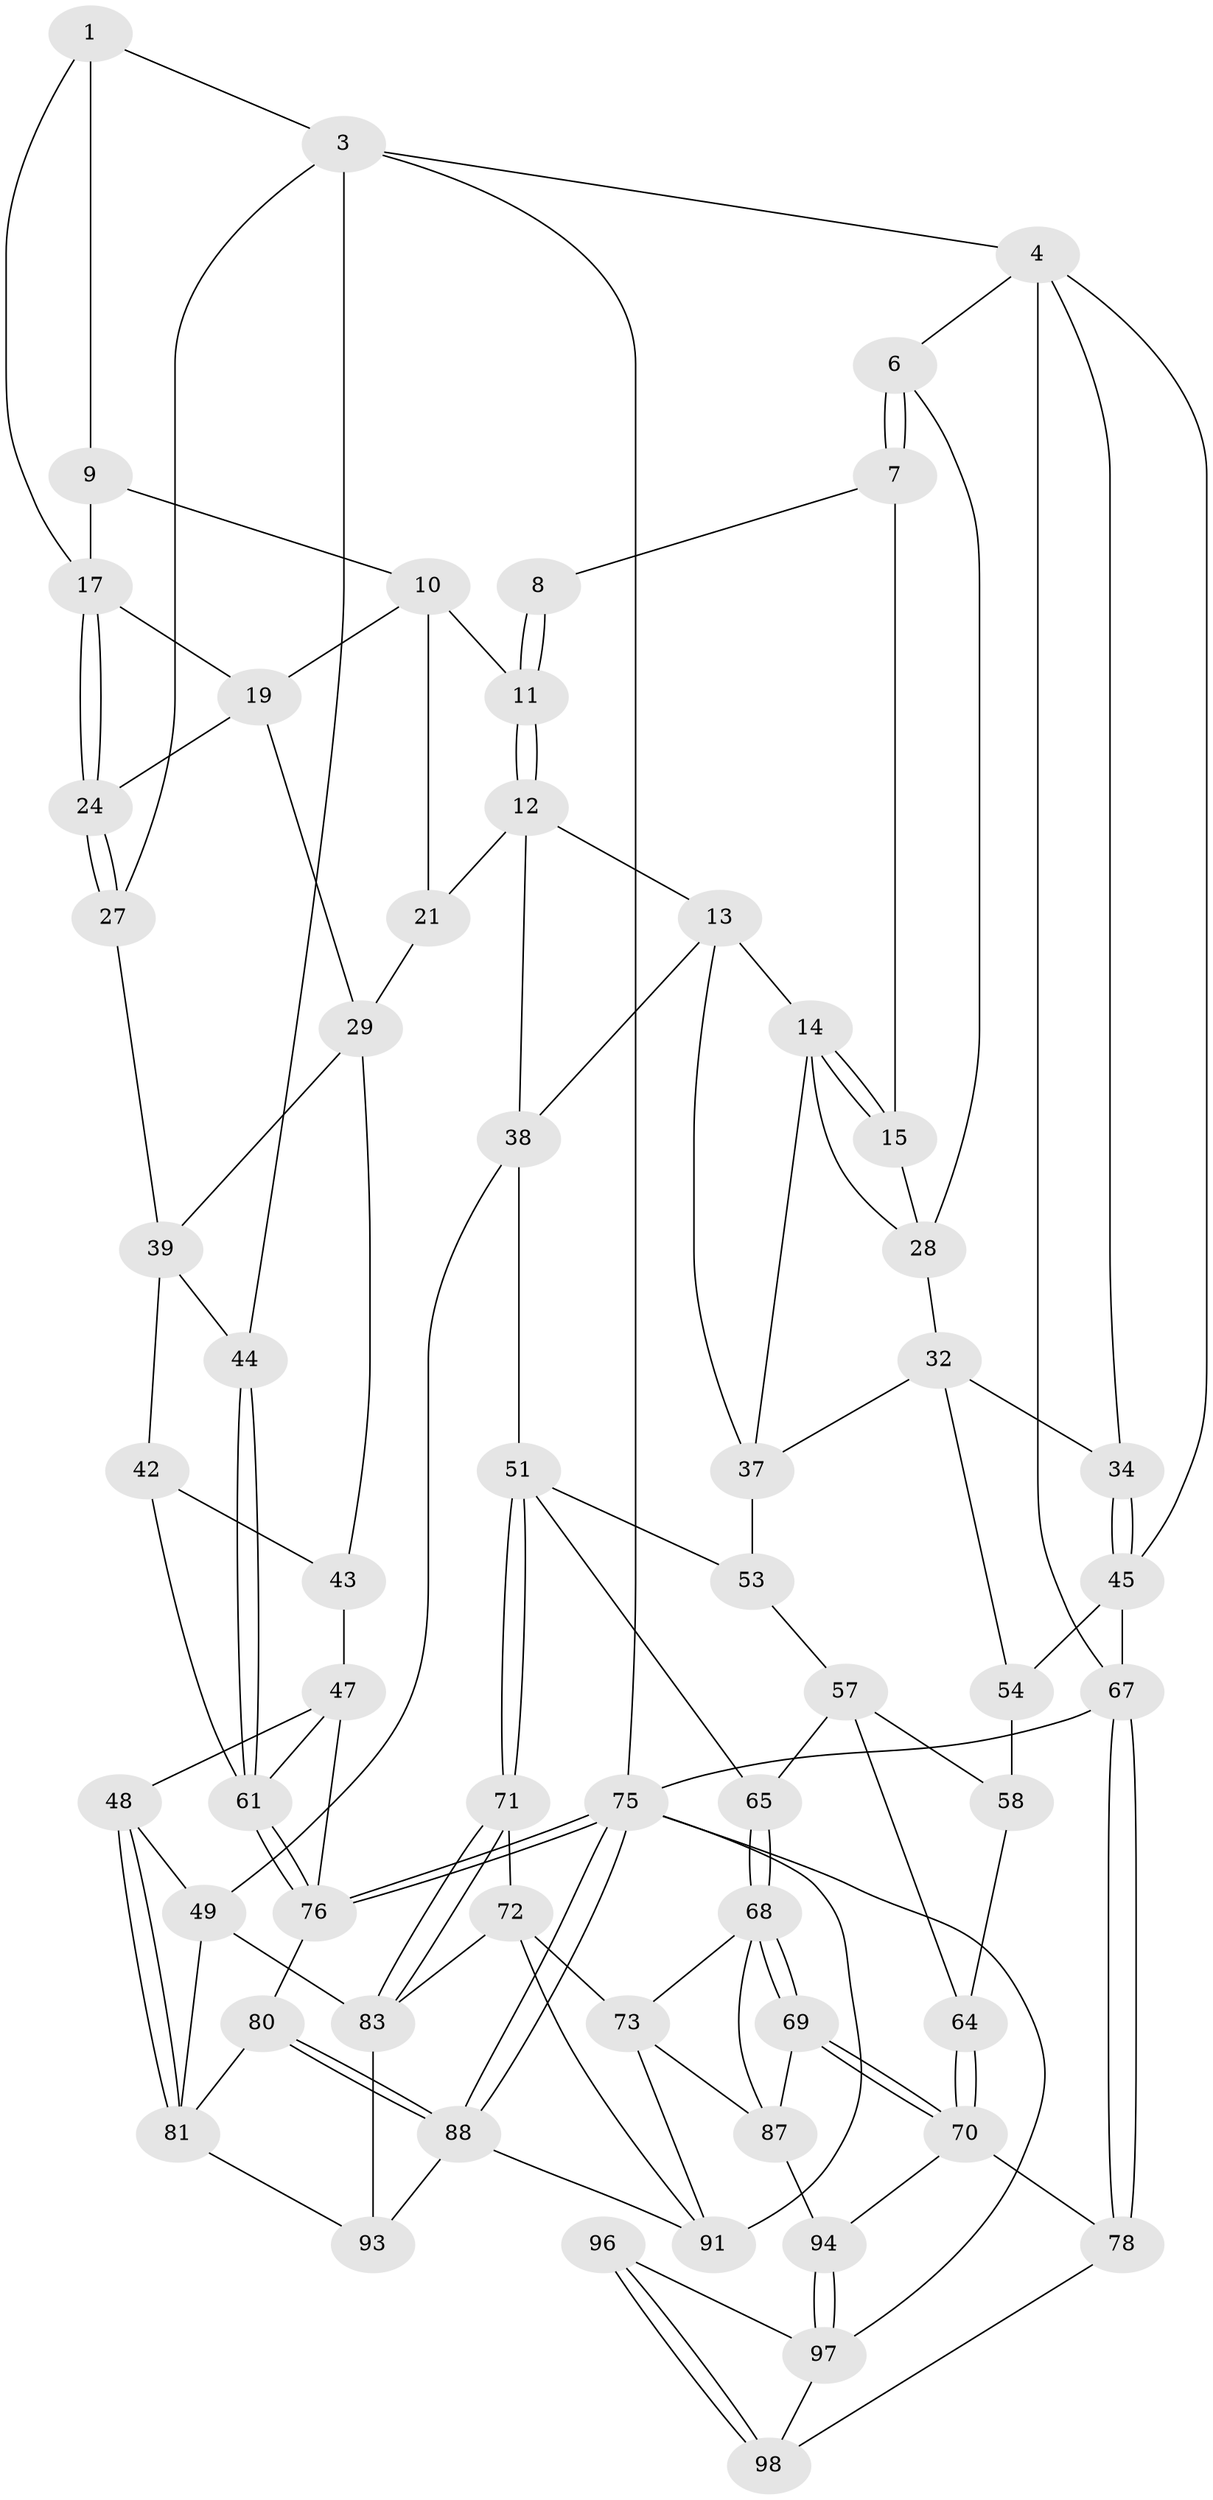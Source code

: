 // original degree distribution, {3: 0.0297029702970297, 5: 0.5445544554455446, 6: 0.2079207920792079, 4: 0.21782178217821782}
// Generated by graph-tools (version 1.1) at 2025/11/02/21/25 10:11:13]
// undirected, 61 vertices, 131 edges
graph export_dot {
graph [start="1"]
  node [color=gray90,style=filled];
  1 [pos="+0.810051924778241+0",super="+2"];
  3 [pos="+1+0",super="+26"];
  4 [pos="+0+0",super="+5"];
  6 [pos="+0+0",super="+23"];
  7 [pos="+0.30049932121499706+0",super="+16"];
  8 [pos="+0.58872356485692+0"];
  9 [pos="+0.7762451557902089+0.01043077765477346"];
  10 [pos="+0.6850492048991286+0.069093471978731",super="+20"];
  11 [pos="+0.5957014140258836+0.049845539661841645"];
  12 [pos="+0.5365173593098607+0.13436059330185068",super="+22"];
  13 [pos="+0.45542964368203603+0.13340906956122695",super="+36"];
  14 [pos="+0.4220672654349976+0.1220881532833833",super="+35"];
  15 [pos="+0.4102043985171713+0.09926699292958163"];
  17 [pos="+0.8532171495916955+0.10377833935774647",super="+18"];
  19 [pos="+0.7450757340051426+0.15148758259483408",super="+25"];
  21 [pos="+0.662839419717539+0.27041268835604815"];
  24 [pos="+0.8898957852515123+0.13960729989544168"];
  27 [pos="+1+0.13435311808656653"];
  28 [pos="+0.13210759207144024+0.09226321681419727",super="+31"];
  29 [pos="+0.8553107857827098+0.27200341146026064",super="+30"];
  32 [pos="+0.16363030945169865+0.3145732801393433",super="+33"];
  34 [pos="+0.08442810231802363+0.31904085171380553"];
  37 [pos="+0.39212444893969817+0.3508118050292213",super="+40"];
  38 [pos="+0.5689327284502221+0.3796421933236148",super="+50"];
  39 [pos="+0.8772387211473283+0.27511037483065276",super="+41"];
  42 [pos="+0.9960655834259323+0.4163100290671781",super="+60"];
  43 [pos="+0.804988595034091+0.3268439920615753",super="+46"];
  44 [pos="+1+0.36328452420470875"];
  45 [pos="+0+0.2966067978733903",super="+56"];
  47 [pos="+0.7494004082811438+0.5180689496327154",super="+66"];
  48 [pos="+0.6376199086156467+0.5350298436927902"];
  49 [pos="+0.6273834868507756+0.5355817420835893",super="+82"];
  51 [pos="+0.44786621994680353+0.5856563765238524",super="+52"];
  53 [pos="+0.33663101877084156+0.4688540337912481"];
  54 [pos="+0.14133198452631618+0.36438781632089945",super="+55"];
  57 [pos="+0.23360443488242236+0.49336210777349404",super="+63"];
  58 [pos="+0.1998987295614856+0.46275475318339543",super="+59"];
  61 [pos="+1+0.6152689802114555",super="+62"];
  64 [pos="+0.09756532888179958+0.6088314063158857"];
  65 [pos="+0.2520745202209826+0.5892865436069205"];
  67 [pos="+0+0.7418074824724433"];
  68 [pos="+0.2793824451362346+0.6365916310222005",super="+74"];
  69 [pos="+0.09451691826009413+0.670987264983939"];
  70 [pos="+0.06644064698611707+0.659557941016645",super="+77"];
  71 [pos="+0.4272071288193347+0.6392254353410445"];
  72 [pos="+0.4139940176466793+0.6540310991730695",super="+86"];
  73 [pos="+0.35213483491946457+0.6896961686567509",super="+89"];
  75 [pos="+1+1",super="+100"];
  76 [pos="+1+1",super="+79"];
  78 [pos="+0+0.7458750702546192"];
  80 [pos="+0.8066456526415932+0.7141880086056952"];
  81 [pos="+0.7945494698648721+0.7209351036570393",super="+84"];
  83 [pos="+0.5951551344650574+0.7863046496701884",super="+85"];
  87 [pos="+0.20523911340242693+0.7297112924203571",super="+90"];
  88 [pos="+1+1",super="+92"];
  91 [pos="+0.41393990732407604+1",super="+99"];
  93 [pos="+0.7571149132713777+0.9061498118369611"];
  94 [pos="+0.1981158032731873+0.8674531150069699",super="+95"];
  96 [pos="+0.12090942551212365+0.9241486660420172"];
  97 [pos="+0.1626981313648522+0.9271636704819572",super="+101"];
  98 [pos="+0.059160140624426955+0.9604382258731858"];
  1 -- 9;
  1 -- 3;
  1 -- 17;
  3 -- 4;
  3 -- 75;
  3 -- 27;
  3 -- 44;
  4 -- 45;
  4 -- 67;
  4 -- 34;
  4 -- 6;
  6 -- 7 [weight=2];
  6 -- 7;
  6 -- 28;
  7 -- 8;
  7 -- 15;
  8 -- 11;
  8 -- 11;
  9 -- 10;
  9 -- 17;
  10 -- 11;
  10 -- 19;
  10 -- 21;
  11 -- 12;
  11 -- 12;
  12 -- 13;
  12 -- 21;
  12 -- 38;
  13 -- 14;
  13 -- 37;
  13 -- 38;
  14 -- 15;
  14 -- 15;
  14 -- 37;
  14 -- 28;
  15 -- 28;
  17 -- 24;
  17 -- 24;
  17 -- 19;
  19 -- 24;
  19 -- 29;
  21 -- 29;
  24 -- 27;
  24 -- 27;
  27 -- 39;
  28 -- 32;
  29 -- 39;
  29 -- 43;
  32 -- 37;
  32 -- 34;
  32 -- 54;
  34 -- 45;
  34 -- 45;
  37 -- 53;
  38 -- 49;
  38 -- 51;
  39 -- 42;
  39 -- 44;
  42 -- 43 [weight=2];
  42 -- 61;
  43 -- 47;
  44 -- 61;
  44 -- 61;
  45 -- 67;
  45 -- 54;
  47 -- 48;
  47 -- 76;
  47 -- 61;
  48 -- 49;
  48 -- 81;
  48 -- 81;
  49 -- 83;
  49 -- 81;
  51 -- 71;
  51 -- 71;
  51 -- 65;
  51 -- 53;
  53 -- 57;
  54 -- 58 [weight=2];
  57 -- 58;
  57 -- 64;
  57 -- 65;
  58 -- 64;
  61 -- 76;
  61 -- 76;
  64 -- 70;
  64 -- 70;
  65 -- 68;
  65 -- 68;
  67 -- 78;
  67 -- 78;
  67 -- 75;
  68 -- 69;
  68 -- 69;
  68 -- 73;
  68 -- 87;
  69 -- 70;
  69 -- 70;
  69 -- 87;
  70 -- 78;
  70 -- 94;
  71 -- 72;
  71 -- 83;
  71 -- 83;
  72 -- 73;
  72 -- 91;
  72 -- 83;
  73 -- 91;
  73 -- 87;
  75 -- 76;
  75 -- 76;
  75 -- 88;
  75 -- 88;
  75 -- 91;
  75 -- 97;
  76 -- 80;
  78 -- 98;
  80 -- 81;
  80 -- 88;
  80 -- 88;
  81 -- 93;
  83 -- 93;
  87 -- 94;
  88 -- 93;
  88 -- 91;
  94 -- 97;
  94 -- 97;
  96 -- 97;
  96 -- 98;
  96 -- 98;
  97 -- 98;
}
